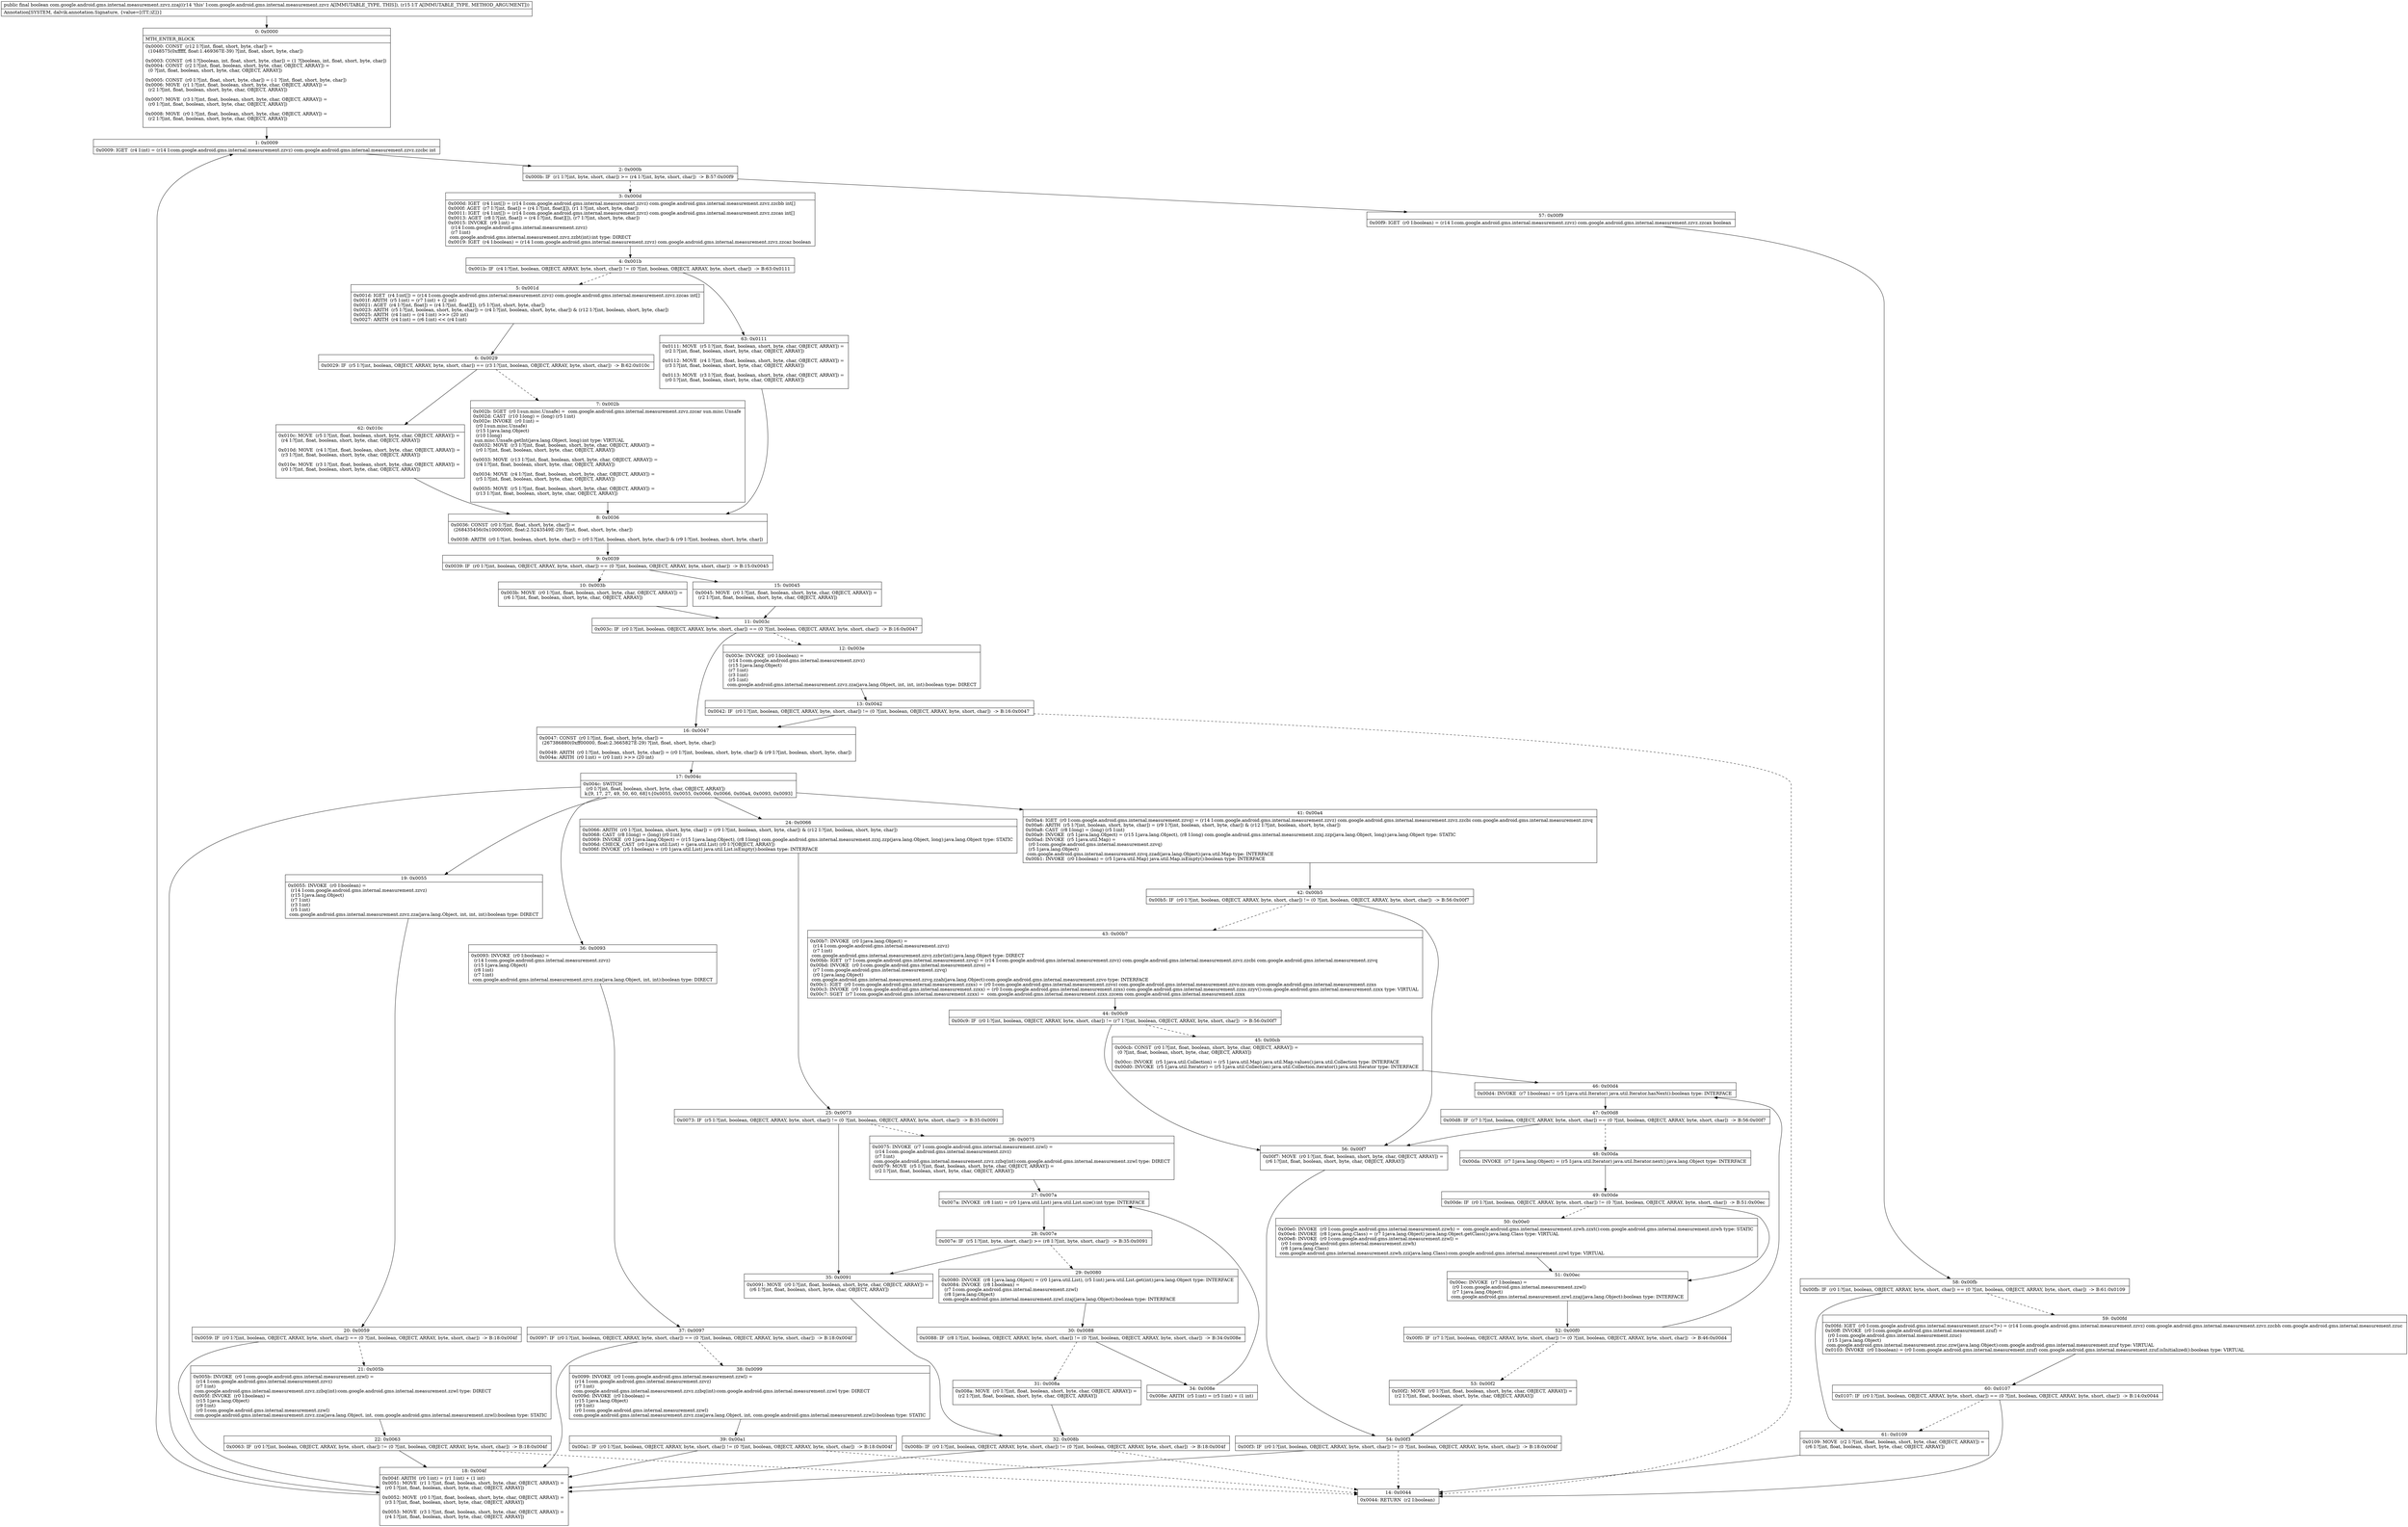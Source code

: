 digraph "CFG forcom.google.android.gms.internal.measurement.zzvz.zzaj(Ljava\/lang\/Object;)Z" {
Node_0 [shape=record,label="{0\:\ 0x0000|MTH_ENTER_BLOCK\l|0x0000: CONST  (r12 I:?[int, float, short, byte, char]) = \l  (1048575(0xfffff, float:1.469367E\-39) ?[int, float, short, byte, char])\l \l0x0003: CONST  (r6 I:?[boolean, int, float, short, byte, char]) = (1 ?[boolean, int, float, short, byte, char]) \l0x0004: CONST  (r2 I:?[int, float, boolean, short, byte, char, OBJECT, ARRAY]) = \l  (0 ?[int, float, boolean, short, byte, char, OBJECT, ARRAY])\l \l0x0005: CONST  (r0 I:?[int, float, short, byte, char]) = (\-1 ?[int, float, short, byte, char]) \l0x0006: MOVE  (r1 I:?[int, float, boolean, short, byte, char, OBJECT, ARRAY]) = \l  (r2 I:?[int, float, boolean, short, byte, char, OBJECT, ARRAY])\l \l0x0007: MOVE  (r3 I:?[int, float, boolean, short, byte, char, OBJECT, ARRAY]) = \l  (r0 I:?[int, float, boolean, short, byte, char, OBJECT, ARRAY])\l \l0x0008: MOVE  (r0 I:?[int, float, boolean, short, byte, char, OBJECT, ARRAY]) = \l  (r2 I:?[int, float, boolean, short, byte, char, OBJECT, ARRAY])\l \l}"];
Node_1 [shape=record,label="{1\:\ 0x0009|0x0009: IGET  (r4 I:int) = (r14 I:com.google.android.gms.internal.measurement.zzvz) com.google.android.gms.internal.measurement.zzvz.zzcbc int \l}"];
Node_2 [shape=record,label="{2\:\ 0x000b|0x000b: IF  (r1 I:?[int, byte, short, char]) \>= (r4 I:?[int, byte, short, char])  \-\> B:57:0x00f9 \l}"];
Node_3 [shape=record,label="{3\:\ 0x000d|0x000d: IGET  (r4 I:int[]) = (r14 I:com.google.android.gms.internal.measurement.zzvz) com.google.android.gms.internal.measurement.zzvz.zzcbb int[] \l0x000f: AGET  (r7 I:?[int, float]) = (r4 I:?[int, float][]), (r1 I:?[int, short, byte, char]) \l0x0011: IGET  (r4 I:int[]) = (r14 I:com.google.android.gms.internal.measurement.zzvz) com.google.android.gms.internal.measurement.zzvz.zzcas int[] \l0x0013: AGET  (r8 I:?[int, float]) = (r4 I:?[int, float][]), (r7 I:?[int, short, byte, char]) \l0x0015: INVOKE  (r9 I:int) = \l  (r14 I:com.google.android.gms.internal.measurement.zzvz)\l  (r7 I:int)\l com.google.android.gms.internal.measurement.zzvz.zzbt(int):int type: DIRECT \l0x0019: IGET  (r4 I:boolean) = (r14 I:com.google.android.gms.internal.measurement.zzvz) com.google.android.gms.internal.measurement.zzvz.zzcaz boolean \l}"];
Node_4 [shape=record,label="{4\:\ 0x001b|0x001b: IF  (r4 I:?[int, boolean, OBJECT, ARRAY, byte, short, char]) != (0 ?[int, boolean, OBJECT, ARRAY, byte, short, char])  \-\> B:63:0x0111 \l}"];
Node_5 [shape=record,label="{5\:\ 0x001d|0x001d: IGET  (r4 I:int[]) = (r14 I:com.google.android.gms.internal.measurement.zzvz) com.google.android.gms.internal.measurement.zzvz.zzcas int[] \l0x001f: ARITH  (r5 I:int) = (r7 I:int) + (2 int) \l0x0021: AGET  (r4 I:?[int, float]) = (r4 I:?[int, float][]), (r5 I:?[int, short, byte, char]) \l0x0023: ARITH  (r5 I:?[int, boolean, short, byte, char]) = (r4 I:?[int, boolean, short, byte, char]) & (r12 I:?[int, boolean, short, byte, char]) \l0x0025: ARITH  (r4 I:int) = (r4 I:int) \>\>\> (20 int) \l0x0027: ARITH  (r4 I:int) = (r6 I:int) \<\< (r4 I:int) \l}"];
Node_6 [shape=record,label="{6\:\ 0x0029|0x0029: IF  (r5 I:?[int, boolean, OBJECT, ARRAY, byte, short, char]) == (r3 I:?[int, boolean, OBJECT, ARRAY, byte, short, char])  \-\> B:62:0x010c \l}"];
Node_7 [shape=record,label="{7\:\ 0x002b|0x002b: SGET  (r0 I:sun.misc.Unsafe) =  com.google.android.gms.internal.measurement.zzvz.zzcar sun.misc.Unsafe \l0x002d: CAST  (r10 I:long) = (long) (r5 I:int) \l0x002e: INVOKE  (r0 I:int) = \l  (r0 I:sun.misc.Unsafe)\l  (r15 I:java.lang.Object)\l  (r10 I:long)\l sun.misc.Unsafe.getInt(java.lang.Object, long):int type: VIRTUAL \l0x0032: MOVE  (r3 I:?[int, float, boolean, short, byte, char, OBJECT, ARRAY]) = \l  (r0 I:?[int, float, boolean, short, byte, char, OBJECT, ARRAY])\l \l0x0033: MOVE  (r13 I:?[int, float, boolean, short, byte, char, OBJECT, ARRAY]) = \l  (r4 I:?[int, float, boolean, short, byte, char, OBJECT, ARRAY])\l \l0x0034: MOVE  (r4 I:?[int, float, boolean, short, byte, char, OBJECT, ARRAY]) = \l  (r5 I:?[int, float, boolean, short, byte, char, OBJECT, ARRAY])\l \l0x0035: MOVE  (r5 I:?[int, float, boolean, short, byte, char, OBJECT, ARRAY]) = \l  (r13 I:?[int, float, boolean, short, byte, char, OBJECT, ARRAY])\l \l}"];
Node_8 [shape=record,label="{8\:\ 0x0036|0x0036: CONST  (r0 I:?[int, float, short, byte, char]) = \l  (268435456(0x10000000, float:2.5243549E\-29) ?[int, float, short, byte, char])\l \l0x0038: ARITH  (r0 I:?[int, boolean, short, byte, char]) = (r0 I:?[int, boolean, short, byte, char]) & (r9 I:?[int, boolean, short, byte, char]) \l}"];
Node_9 [shape=record,label="{9\:\ 0x0039|0x0039: IF  (r0 I:?[int, boolean, OBJECT, ARRAY, byte, short, char]) == (0 ?[int, boolean, OBJECT, ARRAY, byte, short, char])  \-\> B:15:0x0045 \l}"];
Node_10 [shape=record,label="{10\:\ 0x003b|0x003b: MOVE  (r0 I:?[int, float, boolean, short, byte, char, OBJECT, ARRAY]) = \l  (r6 I:?[int, float, boolean, short, byte, char, OBJECT, ARRAY])\l \l}"];
Node_11 [shape=record,label="{11\:\ 0x003c|0x003c: IF  (r0 I:?[int, boolean, OBJECT, ARRAY, byte, short, char]) == (0 ?[int, boolean, OBJECT, ARRAY, byte, short, char])  \-\> B:16:0x0047 \l}"];
Node_12 [shape=record,label="{12\:\ 0x003e|0x003e: INVOKE  (r0 I:boolean) = \l  (r14 I:com.google.android.gms.internal.measurement.zzvz)\l  (r15 I:java.lang.Object)\l  (r7 I:int)\l  (r3 I:int)\l  (r5 I:int)\l com.google.android.gms.internal.measurement.zzvz.zza(java.lang.Object, int, int, int):boolean type: DIRECT \l}"];
Node_13 [shape=record,label="{13\:\ 0x0042|0x0042: IF  (r0 I:?[int, boolean, OBJECT, ARRAY, byte, short, char]) != (0 ?[int, boolean, OBJECT, ARRAY, byte, short, char])  \-\> B:16:0x0047 \l}"];
Node_14 [shape=record,label="{14\:\ 0x0044|0x0044: RETURN  (r2 I:boolean) \l}"];
Node_15 [shape=record,label="{15\:\ 0x0045|0x0045: MOVE  (r0 I:?[int, float, boolean, short, byte, char, OBJECT, ARRAY]) = \l  (r2 I:?[int, float, boolean, short, byte, char, OBJECT, ARRAY])\l \l}"];
Node_16 [shape=record,label="{16\:\ 0x0047|0x0047: CONST  (r0 I:?[int, float, short, byte, char]) = \l  (267386880(0xff00000, float:2.3665827E\-29) ?[int, float, short, byte, char])\l \l0x0049: ARITH  (r0 I:?[int, boolean, short, byte, char]) = (r0 I:?[int, boolean, short, byte, char]) & (r9 I:?[int, boolean, short, byte, char]) \l0x004a: ARITH  (r0 I:int) = (r0 I:int) \>\>\> (20 int) \l}"];
Node_17 [shape=record,label="{17\:\ 0x004c|0x004c: SWITCH  \l  (r0 I:?[int, float, boolean, short, byte, char, OBJECT, ARRAY])\l k:[9, 17, 27, 49, 50, 60, 68] t:[0x0055, 0x0055, 0x0066, 0x0066, 0x00a4, 0x0093, 0x0093] \l}"];
Node_18 [shape=record,label="{18\:\ 0x004f|0x004f: ARITH  (r0 I:int) = (r1 I:int) + (1 int) \l0x0051: MOVE  (r1 I:?[int, float, boolean, short, byte, char, OBJECT, ARRAY]) = \l  (r0 I:?[int, float, boolean, short, byte, char, OBJECT, ARRAY])\l \l0x0052: MOVE  (r0 I:?[int, float, boolean, short, byte, char, OBJECT, ARRAY]) = \l  (r3 I:?[int, float, boolean, short, byte, char, OBJECT, ARRAY])\l \l0x0053: MOVE  (r3 I:?[int, float, boolean, short, byte, char, OBJECT, ARRAY]) = \l  (r4 I:?[int, float, boolean, short, byte, char, OBJECT, ARRAY])\l \l}"];
Node_19 [shape=record,label="{19\:\ 0x0055|0x0055: INVOKE  (r0 I:boolean) = \l  (r14 I:com.google.android.gms.internal.measurement.zzvz)\l  (r15 I:java.lang.Object)\l  (r7 I:int)\l  (r3 I:int)\l  (r5 I:int)\l com.google.android.gms.internal.measurement.zzvz.zza(java.lang.Object, int, int, int):boolean type: DIRECT \l}"];
Node_20 [shape=record,label="{20\:\ 0x0059|0x0059: IF  (r0 I:?[int, boolean, OBJECT, ARRAY, byte, short, char]) == (0 ?[int, boolean, OBJECT, ARRAY, byte, short, char])  \-\> B:18:0x004f \l}"];
Node_21 [shape=record,label="{21\:\ 0x005b|0x005b: INVOKE  (r0 I:com.google.android.gms.internal.measurement.zzwl) = \l  (r14 I:com.google.android.gms.internal.measurement.zzvz)\l  (r7 I:int)\l com.google.android.gms.internal.measurement.zzvz.zzbq(int):com.google.android.gms.internal.measurement.zzwl type: DIRECT \l0x005f: INVOKE  (r0 I:boolean) = \l  (r15 I:java.lang.Object)\l  (r9 I:int)\l  (r0 I:com.google.android.gms.internal.measurement.zzwl)\l com.google.android.gms.internal.measurement.zzvz.zza(java.lang.Object, int, com.google.android.gms.internal.measurement.zzwl):boolean type: STATIC \l}"];
Node_22 [shape=record,label="{22\:\ 0x0063|0x0063: IF  (r0 I:?[int, boolean, OBJECT, ARRAY, byte, short, char]) != (0 ?[int, boolean, OBJECT, ARRAY, byte, short, char])  \-\> B:18:0x004f \l}"];
Node_24 [shape=record,label="{24\:\ 0x0066|0x0066: ARITH  (r0 I:?[int, boolean, short, byte, char]) = (r9 I:?[int, boolean, short, byte, char]) & (r12 I:?[int, boolean, short, byte, char]) \l0x0068: CAST  (r8 I:long) = (long) (r0 I:int) \l0x0069: INVOKE  (r0 I:java.lang.Object) = (r15 I:java.lang.Object), (r8 I:long) com.google.android.gms.internal.measurement.zzxj.zzp(java.lang.Object, long):java.lang.Object type: STATIC \l0x006d: CHECK_CAST  (r0 I:java.util.List) = (java.util.List) (r0 I:?[OBJECT, ARRAY]) \l0x006f: INVOKE  (r5 I:boolean) = (r0 I:java.util.List) java.util.List.isEmpty():boolean type: INTERFACE \l}"];
Node_25 [shape=record,label="{25\:\ 0x0073|0x0073: IF  (r5 I:?[int, boolean, OBJECT, ARRAY, byte, short, char]) != (0 ?[int, boolean, OBJECT, ARRAY, byte, short, char])  \-\> B:35:0x0091 \l}"];
Node_26 [shape=record,label="{26\:\ 0x0075|0x0075: INVOKE  (r7 I:com.google.android.gms.internal.measurement.zzwl) = \l  (r14 I:com.google.android.gms.internal.measurement.zzvz)\l  (r7 I:int)\l com.google.android.gms.internal.measurement.zzvz.zzbq(int):com.google.android.gms.internal.measurement.zzwl type: DIRECT \l0x0079: MOVE  (r5 I:?[int, float, boolean, short, byte, char, OBJECT, ARRAY]) = \l  (r2 I:?[int, float, boolean, short, byte, char, OBJECT, ARRAY])\l \l}"];
Node_27 [shape=record,label="{27\:\ 0x007a|0x007a: INVOKE  (r8 I:int) = (r0 I:java.util.List) java.util.List.size():int type: INTERFACE \l}"];
Node_28 [shape=record,label="{28\:\ 0x007e|0x007e: IF  (r5 I:?[int, byte, short, char]) \>= (r8 I:?[int, byte, short, char])  \-\> B:35:0x0091 \l}"];
Node_29 [shape=record,label="{29\:\ 0x0080|0x0080: INVOKE  (r8 I:java.lang.Object) = (r0 I:java.util.List), (r5 I:int) java.util.List.get(int):java.lang.Object type: INTERFACE \l0x0084: INVOKE  (r8 I:boolean) = \l  (r7 I:com.google.android.gms.internal.measurement.zzwl)\l  (r8 I:java.lang.Object)\l com.google.android.gms.internal.measurement.zzwl.zzaj(java.lang.Object):boolean type: INTERFACE \l}"];
Node_30 [shape=record,label="{30\:\ 0x0088|0x0088: IF  (r8 I:?[int, boolean, OBJECT, ARRAY, byte, short, char]) != (0 ?[int, boolean, OBJECT, ARRAY, byte, short, char])  \-\> B:34:0x008e \l}"];
Node_31 [shape=record,label="{31\:\ 0x008a|0x008a: MOVE  (r0 I:?[int, float, boolean, short, byte, char, OBJECT, ARRAY]) = \l  (r2 I:?[int, float, boolean, short, byte, char, OBJECT, ARRAY])\l \l}"];
Node_32 [shape=record,label="{32\:\ 0x008b|0x008b: IF  (r0 I:?[int, boolean, OBJECT, ARRAY, byte, short, char]) != (0 ?[int, boolean, OBJECT, ARRAY, byte, short, char])  \-\> B:18:0x004f \l}"];
Node_34 [shape=record,label="{34\:\ 0x008e|0x008e: ARITH  (r5 I:int) = (r5 I:int) + (1 int) \l}"];
Node_35 [shape=record,label="{35\:\ 0x0091|0x0091: MOVE  (r0 I:?[int, float, boolean, short, byte, char, OBJECT, ARRAY]) = \l  (r6 I:?[int, float, boolean, short, byte, char, OBJECT, ARRAY])\l \l}"];
Node_36 [shape=record,label="{36\:\ 0x0093|0x0093: INVOKE  (r0 I:boolean) = \l  (r14 I:com.google.android.gms.internal.measurement.zzvz)\l  (r15 I:java.lang.Object)\l  (r8 I:int)\l  (r7 I:int)\l com.google.android.gms.internal.measurement.zzvz.zza(java.lang.Object, int, int):boolean type: DIRECT \l}"];
Node_37 [shape=record,label="{37\:\ 0x0097|0x0097: IF  (r0 I:?[int, boolean, OBJECT, ARRAY, byte, short, char]) == (0 ?[int, boolean, OBJECT, ARRAY, byte, short, char])  \-\> B:18:0x004f \l}"];
Node_38 [shape=record,label="{38\:\ 0x0099|0x0099: INVOKE  (r0 I:com.google.android.gms.internal.measurement.zzwl) = \l  (r14 I:com.google.android.gms.internal.measurement.zzvz)\l  (r7 I:int)\l com.google.android.gms.internal.measurement.zzvz.zzbq(int):com.google.android.gms.internal.measurement.zzwl type: DIRECT \l0x009d: INVOKE  (r0 I:boolean) = \l  (r15 I:java.lang.Object)\l  (r9 I:int)\l  (r0 I:com.google.android.gms.internal.measurement.zzwl)\l com.google.android.gms.internal.measurement.zzvz.zza(java.lang.Object, int, com.google.android.gms.internal.measurement.zzwl):boolean type: STATIC \l}"];
Node_39 [shape=record,label="{39\:\ 0x00a1|0x00a1: IF  (r0 I:?[int, boolean, OBJECT, ARRAY, byte, short, char]) != (0 ?[int, boolean, OBJECT, ARRAY, byte, short, char])  \-\> B:18:0x004f \l}"];
Node_41 [shape=record,label="{41\:\ 0x00a4|0x00a4: IGET  (r0 I:com.google.android.gms.internal.measurement.zzvq) = (r14 I:com.google.android.gms.internal.measurement.zzvz) com.google.android.gms.internal.measurement.zzvz.zzcbi com.google.android.gms.internal.measurement.zzvq \l0x00a6: ARITH  (r5 I:?[int, boolean, short, byte, char]) = (r9 I:?[int, boolean, short, byte, char]) & (r12 I:?[int, boolean, short, byte, char]) \l0x00a8: CAST  (r8 I:long) = (long) (r5 I:int) \l0x00a9: INVOKE  (r5 I:java.lang.Object) = (r15 I:java.lang.Object), (r8 I:long) com.google.android.gms.internal.measurement.zzxj.zzp(java.lang.Object, long):java.lang.Object type: STATIC \l0x00ad: INVOKE  (r5 I:java.util.Map) = \l  (r0 I:com.google.android.gms.internal.measurement.zzvq)\l  (r5 I:java.lang.Object)\l com.google.android.gms.internal.measurement.zzvq.zzad(java.lang.Object):java.util.Map type: INTERFACE \l0x00b1: INVOKE  (r0 I:boolean) = (r5 I:java.util.Map) java.util.Map.isEmpty():boolean type: INTERFACE \l}"];
Node_42 [shape=record,label="{42\:\ 0x00b5|0x00b5: IF  (r0 I:?[int, boolean, OBJECT, ARRAY, byte, short, char]) != (0 ?[int, boolean, OBJECT, ARRAY, byte, short, char])  \-\> B:56:0x00f7 \l}"];
Node_43 [shape=record,label="{43\:\ 0x00b7|0x00b7: INVOKE  (r0 I:java.lang.Object) = \l  (r14 I:com.google.android.gms.internal.measurement.zzvz)\l  (r7 I:int)\l com.google.android.gms.internal.measurement.zzvz.zzbr(int):java.lang.Object type: DIRECT \l0x00bb: IGET  (r7 I:com.google.android.gms.internal.measurement.zzvq) = (r14 I:com.google.android.gms.internal.measurement.zzvz) com.google.android.gms.internal.measurement.zzvz.zzcbi com.google.android.gms.internal.measurement.zzvq \l0x00bd: INVOKE  (r0 I:com.google.android.gms.internal.measurement.zzvo) = \l  (r7 I:com.google.android.gms.internal.measurement.zzvq)\l  (r0 I:java.lang.Object)\l com.google.android.gms.internal.measurement.zzvq.zzah(java.lang.Object):com.google.android.gms.internal.measurement.zzvo type: INTERFACE \l0x00c1: IGET  (r0 I:com.google.android.gms.internal.measurement.zzxs) = (r0 I:com.google.android.gms.internal.measurement.zzvo) com.google.android.gms.internal.measurement.zzvo.zzcam com.google.android.gms.internal.measurement.zzxs \l0x00c3: INVOKE  (r0 I:com.google.android.gms.internal.measurement.zzxx) = (r0 I:com.google.android.gms.internal.measurement.zzxs) com.google.android.gms.internal.measurement.zzxs.zzyv():com.google.android.gms.internal.measurement.zzxx type: VIRTUAL \l0x00c7: SGET  (r7 I:com.google.android.gms.internal.measurement.zzxx) =  com.google.android.gms.internal.measurement.zzxx.zzcem com.google.android.gms.internal.measurement.zzxx \l}"];
Node_44 [shape=record,label="{44\:\ 0x00c9|0x00c9: IF  (r0 I:?[int, boolean, OBJECT, ARRAY, byte, short, char]) != (r7 I:?[int, boolean, OBJECT, ARRAY, byte, short, char])  \-\> B:56:0x00f7 \l}"];
Node_45 [shape=record,label="{45\:\ 0x00cb|0x00cb: CONST  (r0 I:?[int, float, boolean, short, byte, char, OBJECT, ARRAY]) = \l  (0 ?[int, float, boolean, short, byte, char, OBJECT, ARRAY])\l \l0x00cc: INVOKE  (r5 I:java.util.Collection) = (r5 I:java.util.Map) java.util.Map.values():java.util.Collection type: INTERFACE \l0x00d0: INVOKE  (r5 I:java.util.Iterator) = (r5 I:java.util.Collection) java.util.Collection.iterator():java.util.Iterator type: INTERFACE \l}"];
Node_46 [shape=record,label="{46\:\ 0x00d4|0x00d4: INVOKE  (r7 I:boolean) = (r5 I:java.util.Iterator) java.util.Iterator.hasNext():boolean type: INTERFACE \l}"];
Node_47 [shape=record,label="{47\:\ 0x00d8|0x00d8: IF  (r7 I:?[int, boolean, OBJECT, ARRAY, byte, short, char]) == (0 ?[int, boolean, OBJECT, ARRAY, byte, short, char])  \-\> B:56:0x00f7 \l}"];
Node_48 [shape=record,label="{48\:\ 0x00da|0x00da: INVOKE  (r7 I:java.lang.Object) = (r5 I:java.util.Iterator) java.util.Iterator.next():java.lang.Object type: INTERFACE \l}"];
Node_49 [shape=record,label="{49\:\ 0x00de|0x00de: IF  (r0 I:?[int, boolean, OBJECT, ARRAY, byte, short, char]) != (0 ?[int, boolean, OBJECT, ARRAY, byte, short, char])  \-\> B:51:0x00ec \l}"];
Node_50 [shape=record,label="{50\:\ 0x00e0|0x00e0: INVOKE  (r0 I:com.google.android.gms.internal.measurement.zzwh) =  com.google.android.gms.internal.measurement.zzwh.zzxt():com.google.android.gms.internal.measurement.zzwh type: STATIC \l0x00e4: INVOKE  (r8 I:java.lang.Class) = (r7 I:java.lang.Object) java.lang.Object.getClass():java.lang.Class type: VIRTUAL \l0x00e8: INVOKE  (r0 I:com.google.android.gms.internal.measurement.zzwl) = \l  (r0 I:com.google.android.gms.internal.measurement.zzwh)\l  (r8 I:java.lang.Class)\l com.google.android.gms.internal.measurement.zzwh.zzi(java.lang.Class):com.google.android.gms.internal.measurement.zzwl type: VIRTUAL \l}"];
Node_51 [shape=record,label="{51\:\ 0x00ec|0x00ec: INVOKE  (r7 I:boolean) = \l  (r0 I:com.google.android.gms.internal.measurement.zzwl)\l  (r7 I:java.lang.Object)\l com.google.android.gms.internal.measurement.zzwl.zzaj(java.lang.Object):boolean type: INTERFACE \l}"];
Node_52 [shape=record,label="{52\:\ 0x00f0|0x00f0: IF  (r7 I:?[int, boolean, OBJECT, ARRAY, byte, short, char]) != (0 ?[int, boolean, OBJECT, ARRAY, byte, short, char])  \-\> B:46:0x00d4 \l}"];
Node_53 [shape=record,label="{53\:\ 0x00f2|0x00f2: MOVE  (r0 I:?[int, float, boolean, short, byte, char, OBJECT, ARRAY]) = \l  (r2 I:?[int, float, boolean, short, byte, char, OBJECT, ARRAY])\l \l}"];
Node_54 [shape=record,label="{54\:\ 0x00f3|0x00f3: IF  (r0 I:?[int, boolean, OBJECT, ARRAY, byte, short, char]) != (0 ?[int, boolean, OBJECT, ARRAY, byte, short, char])  \-\> B:18:0x004f \l}"];
Node_56 [shape=record,label="{56\:\ 0x00f7|0x00f7: MOVE  (r0 I:?[int, float, boolean, short, byte, char, OBJECT, ARRAY]) = \l  (r6 I:?[int, float, boolean, short, byte, char, OBJECT, ARRAY])\l \l}"];
Node_57 [shape=record,label="{57\:\ 0x00f9|0x00f9: IGET  (r0 I:boolean) = (r14 I:com.google.android.gms.internal.measurement.zzvz) com.google.android.gms.internal.measurement.zzvz.zzcax boolean \l}"];
Node_58 [shape=record,label="{58\:\ 0x00fb|0x00fb: IF  (r0 I:?[int, boolean, OBJECT, ARRAY, byte, short, char]) == (0 ?[int, boolean, OBJECT, ARRAY, byte, short, char])  \-\> B:61:0x0109 \l}"];
Node_59 [shape=record,label="{59\:\ 0x00fd|0x00fd: IGET  (r0 I:com.google.android.gms.internal.measurement.zzuc\<?\>) = (r14 I:com.google.android.gms.internal.measurement.zzvz) com.google.android.gms.internal.measurement.zzvz.zzcbh com.google.android.gms.internal.measurement.zzuc \l0x00ff: INVOKE  (r0 I:com.google.android.gms.internal.measurement.zzuf) = \l  (r0 I:com.google.android.gms.internal.measurement.zzuc)\l  (r15 I:java.lang.Object)\l com.google.android.gms.internal.measurement.zzuc.zzw(java.lang.Object):com.google.android.gms.internal.measurement.zzuf type: VIRTUAL \l0x0103: INVOKE  (r0 I:boolean) = (r0 I:com.google.android.gms.internal.measurement.zzuf) com.google.android.gms.internal.measurement.zzuf.isInitialized():boolean type: VIRTUAL \l}"];
Node_60 [shape=record,label="{60\:\ 0x0107|0x0107: IF  (r0 I:?[int, boolean, OBJECT, ARRAY, byte, short, char]) == (0 ?[int, boolean, OBJECT, ARRAY, byte, short, char])  \-\> B:14:0x0044 \l}"];
Node_61 [shape=record,label="{61\:\ 0x0109|0x0109: MOVE  (r2 I:?[int, float, boolean, short, byte, char, OBJECT, ARRAY]) = \l  (r6 I:?[int, float, boolean, short, byte, char, OBJECT, ARRAY])\l \l}"];
Node_62 [shape=record,label="{62\:\ 0x010c|0x010c: MOVE  (r5 I:?[int, float, boolean, short, byte, char, OBJECT, ARRAY]) = \l  (r4 I:?[int, float, boolean, short, byte, char, OBJECT, ARRAY])\l \l0x010d: MOVE  (r4 I:?[int, float, boolean, short, byte, char, OBJECT, ARRAY]) = \l  (r3 I:?[int, float, boolean, short, byte, char, OBJECT, ARRAY])\l \l0x010e: MOVE  (r3 I:?[int, float, boolean, short, byte, char, OBJECT, ARRAY]) = \l  (r0 I:?[int, float, boolean, short, byte, char, OBJECT, ARRAY])\l \l}"];
Node_63 [shape=record,label="{63\:\ 0x0111|0x0111: MOVE  (r5 I:?[int, float, boolean, short, byte, char, OBJECT, ARRAY]) = \l  (r2 I:?[int, float, boolean, short, byte, char, OBJECT, ARRAY])\l \l0x0112: MOVE  (r4 I:?[int, float, boolean, short, byte, char, OBJECT, ARRAY]) = \l  (r3 I:?[int, float, boolean, short, byte, char, OBJECT, ARRAY])\l \l0x0113: MOVE  (r3 I:?[int, float, boolean, short, byte, char, OBJECT, ARRAY]) = \l  (r0 I:?[int, float, boolean, short, byte, char, OBJECT, ARRAY])\l \l}"];
MethodNode[shape=record,label="{public final boolean com.google.android.gms.internal.measurement.zzvz.zzaj((r14 'this' I:com.google.android.gms.internal.measurement.zzvz A[IMMUTABLE_TYPE, THIS]), (r15 I:T A[IMMUTABLE_TYPE, METHOD_ARGUMENT]))  | Annotation[SYSTEM, dalvik.annotation.Signature, \{value=[(TT;)Z]\}]\l}"];
MethodNode -> Node_0;
Node_0 -> Node_1;
Node_1 -> Node_2;
Node_2 -> Node_3[style=dashed];
Node_2 -> Node_57;
Node_3 -> Node_4;
Node_4 -> Node_5[style=dashed];
Node_4 -> Node_63;
Node_5 -> Node_6;
Node_6 -> Node_7[style=dashed];
Node_6 -> Node_62;
Node_7 -> Node_8;
Node_8 -> Node_9;
Node_9 -> Node_10[style=dashed];
Node_9 -> Node_15;
Node_10 -> Node_11;
Node_11 -> Node_12[style=dashed];
Node_11 -> Node_16;
Node_12 -> Node_13;
Node_13 -> Node_14[style=dashed];
Node_13 -> Node_16;
Node_15 -> Node_11;
Node_16 -> Node_17;
Node_17 -> Node_18;
Node_17 -> Node_19;
Node_17 -> Node_24;
Node_17 -> Node_36;
Node_17 -> Node_41;
Node_18 -> Node_1;
Node_19 -> Node_20;
Node_20 -> Node_18;
Node_20 -> Node_21[style=dashed];
Node_21 -> Node_22;
Node_22 -> Node_18;
Node_22 -> Node_14[style=dashed];
Node_24 -> Node_25;
Node_25 -> Node_26[style=dashed];
Node_25 -> Node_35;
Node_26 -> Node_27;
Node_27 -> Node_28;
Node_28 -> Node_29[style=dashed];
Node_28 -> Node_35;
Node_29 -> Node_30;
Node_30 -> Node_31[style=dashed];
Node_30 -> Node_34;
Node_31 -> Node_32;
Node_32 -> Node_18;
Node_32 -> Node_14[style=dashed];
Node_34 -> Node_27;
Node_35 -> Node_32;
Node_36 -> Node_37;
Node_37 -> Node_18;
Node_37 -> Node_38[style=dashed];
Node_38 -> Node_39;
Node_39 -> Node_18;
Node_39 -> Node_14[style=dashed];
Node_41 -> Node_42;
Node_42 -> Node_43[style=dashed];
Node_42 -> Node_56;
Node_43 -> Node_44;
Node_44 -> Node_45[style=dashed];
Node_44 -> Node_56;
Node_45 -> Node_46;
Node_46 -> Node_47;
Node_47 -> Node_48[style=dashed];
Node_47 -> Node_56;
Node_48 -> Node_49;
Node_49 -> Node_50[style=dashed];
Node_49 -> Node_51;
Node_50 -> Node_51;
Node_51 -> Node_52;
Node_52 -> Node_46;
Node_52 -> Node_53[style=dashed];
Node_53 -> Node_54;
Node_54 -> Node_18;
Node_54 -> Node_14[style=dashed];
Node_56 -> Node_54;
Node_57 -> Node_58;
Node_58 -> Node_59[style=dashed];
Node_58 -> Node_61;
Node_59 -> Node_60;
Node_60 -> Node_14;
Node_60 -> Node_61[style=dashed];
Node_61 -> Node_14;
Node_62 -> Node_8;
Node_63 -> Node_8;
}

